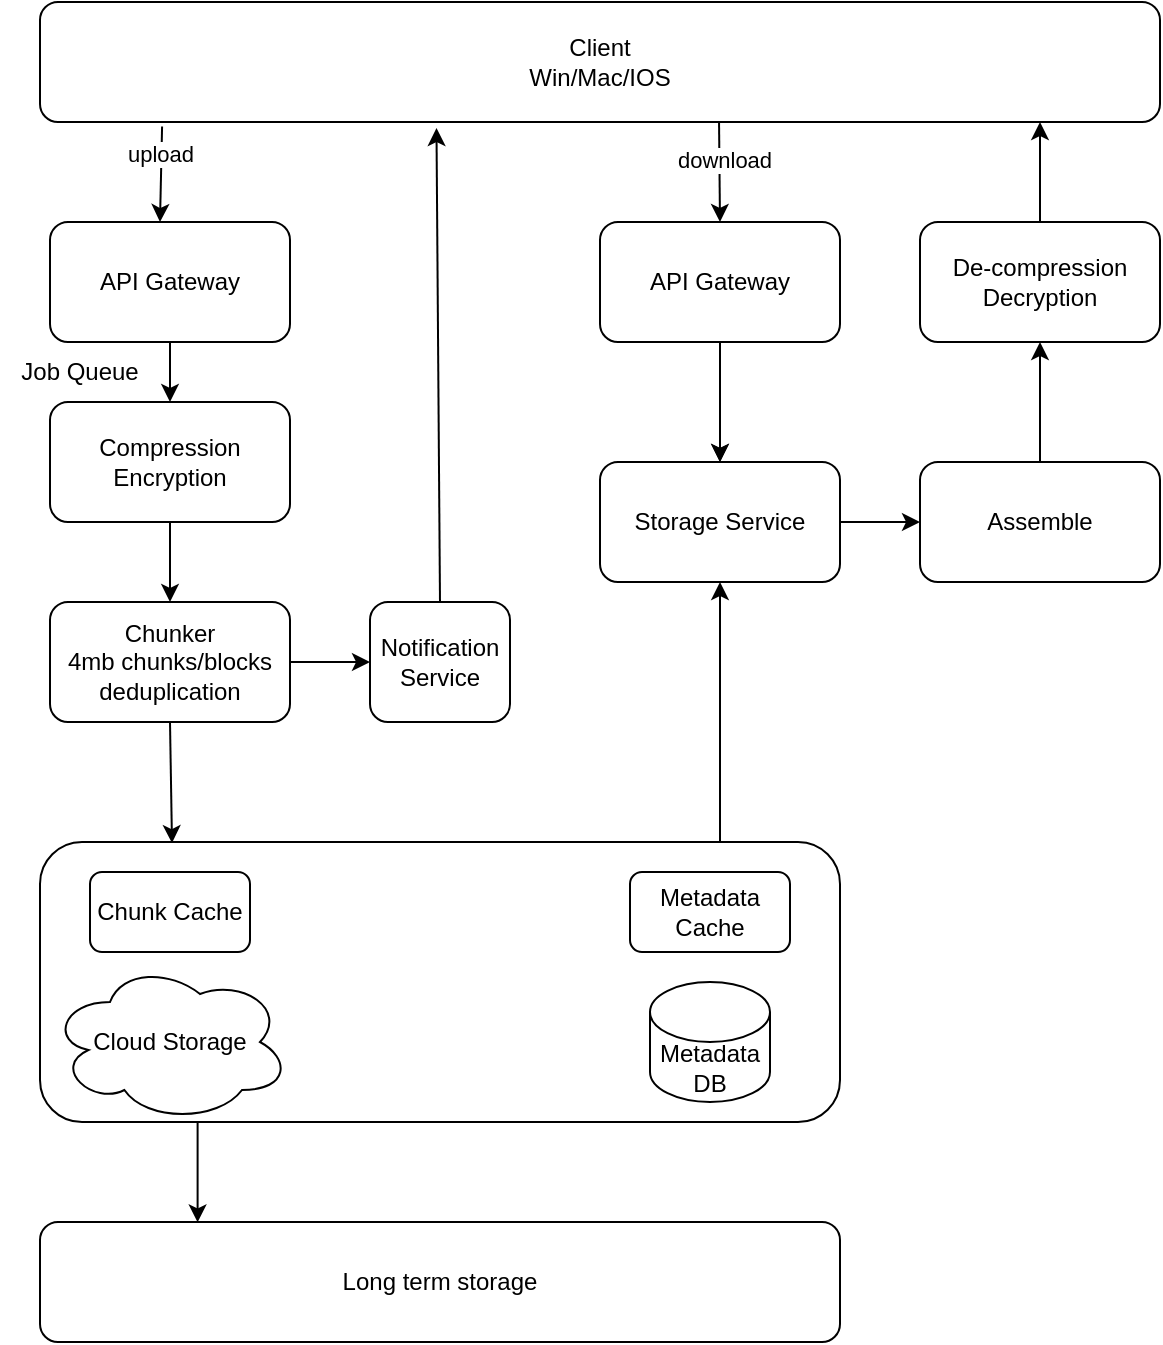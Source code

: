 <mxfile version="21.6.3" type="github">
  <diagram name="Page-1" id="MBPPT8XmERE-SGZNv0NV">
    <mxGraphModel dx="2266" dy="837" grid="1" gridSize="10" guides="1" tooltips="1" connect="1" arrows="1" fold="1" page="1" pageScale="1" pageWidth="850" pageHeight="1100" math="0" shadow="0">
      <root>
        <mxCell id="0" />
        <mxCell id="1" parent="0" />
        <mxCell id="wIf7DAMdGKU4eKdJtj5m-1" value="Client&lt;br&gt;Win/Mac/IOS" style="rounded=1;whiteSpace=wrap;html=1;" vertex="1" parent="1">
          <mxGeometry x="120" y="110" width="560" height="60" as="geometry" />
        </mxCell>
        <mxCell id="wIf7DAMdGKU4eKdJtj5m-3" value="" style="endArrow=classic;html=1;rounded=0;exitX=0.109;exitY=1.037;exitDx=0;exitDy=0;exitPerimeter=0;" edge="1" parent="1" source="wIf7DAMdGKU4eKdJtj5m-1">
          <mxGeometry width="50" height="50" relative="1" as="geometry">
            <mxPoint x="125" y="360" as="sourcePoint" />
            <mxPoint x="180" y="220" as="targetPoint" />
          </mxGeometry>
        </mxCell>
        <mxCell id="wIf7DAMdGKU4eKdJtj5m-31" value="upload" style="edgeLabel;html=1;align=center;verticalAlign=middle;resizable=0;points=[];" vertex="1" connectable="0" parent="wIf7DAMdGKU4eKdJtj5m-3">
          <mxGeometry x="-0.417" y="-1" relative="1" as="geometry">
            <mxPoint as="offset" />
          </mxGeometry>
        </mxCell>
        <mxCell id="wIf7DAMdGKU4eKdJtj5m-4" value="API Gateway" style="rounded=1;whiteSpace=wrap;html=1;" vertex="1" parent="1">
          <mxGeometry x="125" y="220" width="120" height="60" as="geometry" />
        </mxCell>
        <mxCell id="wIf7DAMdGKU4eKdJtj5m-5" value="Chunker&lt;br&gt;4mb chunks/blocks&lt;br&gt;deduplication" style="rounded=1;whiteSpace=wrap;html=1;" vertex="1" parent="1">
          <mxGeometry x="125" y="410" width="120" height="60" as="geometry" />
        </mxCell>
        <mxCell id="wIf7DAMdGKU4eKdJtj5m-6" value="" style="endArrow=classic;html=1;rounded=0;exitX=0.832;exitY=0.983;exitDx=0;exitDy=0;exitPerimeter=0;entryX=0.5;entryY=0;entryDx=0;entryDy=0;" edge="1" parent="1" target="wIf7DAMdGKU4eKdJtj5m-7">
          <mxGeometry width="50" height="50" relative="1" as="geometry">
            <mxPoint x="459.52" y="170.0" as="sourcePoint" />
            <mxPoint x="435" y="221.02" as="targetPoint" />
          </mxGeometry>
        </mxCell>
        <mxCell id="wIf7DAMdGKU4eKdJtj5m-32" value="download" style="edgeLabel;html=1;align=center;verticalAlign=middle;resizable=0;points=[];" vertex="1" connectable="0" parent="wIf7DAMdGKU4eKdJtj5m-6">
          <mxGeometry x="-0.239" y="2" relative="1" as="geometry">
            <mxPoint as="offset" />
          </mxGeometry>
        </mxCell>
        <mxCell id="wIf7DAMdGKU4eKdJtj5m-37" value="" style="edgeStyle=orthogonalEdgeStyle;rounded=0;orthogonalLoop=1;jettySize=auto;html=1;" edge="1" parent="1" source="wIf7DAMdGKU4eKdJtj5m-7" target="wIf7DAMdGKU4eKdJtj5m-29">
          <mxGeometry relative="1" as="geometry" />
        </mxCell>
        <mxCell id="wIf7DAMdGKU4eKdJtj5m-7" value="API Gateway" style="rounded=1;whiteSpace=wrap;html=1;" vertex="1" parent="1">
          <mxGeometry x="400" y="220.0" width="120" height="60" as="geometry" />
        </mxCell>
        <mxCell id="wIf7DAMdGKU4eKdJtj5m-8" value="Assemble" style="rounded=1;whiteSpace=wrap;html=1;" vertex="1" parent="1">
          <mxGeometry x="560" y="340" width="120" height="60" as="geometry" />
        </mxCell>
        <mxCell id="wIf7DAMdGKU4eKdJtj5m-10" value="" style="endArrow=classic;html=1;rounded=0;entryX=0.5;entryY=0;entryDx=0;entryDy=0;" edge="1" parent="1" target="wIf7DAMdGKU4eKdJtj5m-5">
          <mxGeometry width="50" height="50" relative="1" as="geometry">
            <mxPoint x="185" y="350" as="sourcePoint" />
            <mxPoint x="320" y="300" as="targetPoint" />
          </mxGeometry>
        </mxCell>
        <mxCell id="wIf7DAMdGKU4eKdJtj5m-15" value="" style="rounded=1;whiteSpace=wrap;html=1;" vertex="1" parent="1">
          <mxGeometry x="120" y="530" width="400" height="140" as="geometry" />
        </mxCell>
        <mxCell id="wIf7DAMdGKU4eKdJtj5m-11" value="Metadata DB" style="shape=cylinder3;whiteSpace=wrap;html=1;boundedLbl=1;backgroundOutline=1;size=15;" vertex="1" parent="1">
          <mxGeometry x="425" y="600" width="60" height="60" as="geometry" />
        </mxCell>
        <mxCell id="wIf7DAMdGKU4eKdJtj5m-12" value="Cloud Storage" style="ellipse;shape=cloud;whiteSpace=wrap;html=1;" vertex="1" parent="1">
          <mxGeometry x="125" y="590" width="120" height="80" as="geometry" />
        </mxCell>
        <mxCell id="wIf7DAMdGKU4eKdJtj5m-17" value="" style="endArrow=classic;html=1;rounded=0;exitX=0.5;exitY=1;exitDx=0;exitDy=0;entryX=0.165;entryY=0.004;entryDx=0;entryDy=0;entryPerimeter=0;" edge="1" parent="1" source="wIf7DAMdGKU4eKdJtj5m-5" target="wIf7DAMdGKU4eKdJtj5m-15">
          <mxGeometry width="50" height="50" relative="1" as="geometry">
            <mxPoint x="-10" y="500" as="sourcePoint" />
            <mxPoint x="40" y="450" as="targetPoint" />
          </mxGeometry>
        </mxCell>
        <mxCell id="wIf7DAMdGKU4eKdJtj5m-18" value="Long term storage" style="rounded=1;whiteSpace=wrap;html=1;" vertex="1" parent="1">
          <mxGeometry x="120" y="720" width="400" height="60" as="geometry" />
        </mxCell>
        <mxCell id="wIf7DAMdGKU4eKdJtj5m-19" value="" style="endArrow=classic;html=1;rounded=0;exitX=0.197;exitY=1.001;exitDx=0;exitDy=0;exitPerimeter=0;entryX=0.197;entryY=0.003;entryDx=0;entryDy=0;entryPerimeter=0;" edge="1" parent="1" source="wIf7DAMdGKU4eKdJtj5m-15" target="wIf7DAMdGKU4eKdJtj5m-18">
          <mxGeometry width="50" height="50" relative="1" as="geometry">
            <mxPoint x="160" y="690" as="sourcePoint" />
            <mxPoint x="199" y="690" as="targetPoint" />
          </mxGeometry>
        </mxCell>
        <mxCell id="wIf7DAMdGKU4eKdJtj5m-20" value="Notification Service" style="rounded=1;whiteSpace=wrap;html=1;" vertex="1" parent="1">
          <mxGeometry x="285" y="410" width="70" height="60" as="geometry" />
        </mxCell>
        <mxCell id="wIf7DAMdGKU4eKdJtj5m-21" value="" style="endArrow=classic;html=1;rounded=0;exitX=1;exitY=0.5;exitDx=0;exitDy=0;entryX=0;entryY=0.5;entryDx=0;entryDy=0;" edge="1" parent="1" source="wIf7DAMdGKU4eKdJtj5m-5" target="wIf7DAMdGKU4eKdJtj5m-20">
          <mxGeometry width="50" height="50" relative="1" as="geometry">
            <mxPoint x="310" y="360" as="sourcePoint" />
            <mxPoint x="360" y="310" as="targetPoint" />
          </mxGeometry>
        </mxCell>
        <mxCell id="wIf7DAMdGKU4eKdJtj5m-24" value="Compression&lt;br&gt;Encryption" style="rounded=1;whiteSpace=wrap;html=1;" vertex="1" parent="1">
          <mxGeometry x="125" y="310" width="120" height="60" as="geometry" />
        </mxCell>
        <mxCell id="wIf7DAMdGKU4eKdJtj5m-25" value="" style="endArrow=classic;html=1;rounded=0;exitX=0.5;exitY=1;exitDx=0;exitDy=0;entryX=0.5;entryY=0;entryDx=0;entryDy=0;" edge="1" parent="1" source="wIf7DAMdGKU4eKdJtj5m-4" target="wIf7DAMdGKU4eKdJtj5m-24">
          <mxGeometry width="50" height="50" relative="1" as="geometry">
            <mxPoint x="260" y="290" as="sourcePoint" />
            <mxPoint x="310" y="240" as="targetPoint" />
          </mxGeometry>
        </mxCell>
        <mxCell id="wIf7DAMdGKU4eKdJtj5m-27" value="De-compression&lt;br&gt;Decryption" style="rounded=1;whiteSpace=wrap;html=1;" vertex="1" parent="1">
          <mxGeometry x="560" y="220" width="120" height="60" as="geometry" />
        </mxCell>
        <mxCell id="wIf7DAMdGKU4eKdJtj5m-28" value="" style="endArrow=classic;html=1;rounded=0;entryX=0.5;entryY=0;entryDx=0;entryDy=0;" edge="1" parent="1" target="wIf7DAMdGKU4eKdJtj5m-29">
          <mxGeometry width="50" height="50" relative="1" as="geometry">
            <mxPoint x="460" y="300" as="sourcePoint" />
            <mxPoint x="463" y="410" as="targetPoint" />
          </mxGeometry>
        </mxCell>
        <mxCell id="wIf7DAMdGKU4eKdJtj5m-29" value="Storage Service" style="rounded=1;whiteSpace=wrap;html=1;" vertex="1" parent="1">
          <mxGeometry x="400" y="340" width="120" height="60" as="geometry" />
        </mxCell>
        <mxCell id="wIf7DAMdGKU4eKdJtj5m-30" value="" style="endArrow=classic;html=1;rounded=0;entryX=0.354;entryY=1.05;entryDx=0;entryDy=0;exitX=0.5;exitY=0;exitDx=0;exitDy=0;entryPerimeter=0;" edge="1" parent="1" source="wIf7DAMdGKU4eKdJtj5m-20" target="wIf7DAMdGKU4eKdJtj5m-1">
          <mxGeometry width="50" height="50" relative="1" as="geometry">
            <mxPoint x="310" y="350" as="sourcePoint" />
            <mxPoint x="360" y="300" as="targetPoint" />
          </mxGeometry>
        </mxCell>
        <mxCell id="wIf7DAMdGKU4eKdJtj5m-33" value="" style="endArrow=classic;html=1;rounded=0;entryX=0.5;entryY=1;entryDx=0;entryDy=0;" edge="1" parent="1" target="wIf7DAMdGKU4eKdJtj5m-29">
          <mxGeometry width="50" height="50" relative="1" as="geometry">
            <mxPoint x="460" y="530" as="sourcePoint" />
            <mxPoint x="620" y="490" as="targetPoint" />
          </mxGeometry>
        </mxCell>
        <mxCell id="wIf7DAMdGKU4eKdJtj5m-34" value="" style="endArrow=classic;html=1;rounded=0;exitX=1;exitY=0.5;exitDx=0;exitDy=0;entryX=0;entryY=0.5;entryDx=0;entryDy=0;" edge="1" parent="1" source="wIf7DAMdGKU4eKdJtj5m-29" target="wIf7DAMdGKU4eKdJtj5m-8">
          <mxGeometry width="50" height="50" relative="1" as="geometry">
            <mxPoint x="680" y="550" as="sourcePoint" />
            <mxPoint x="730" y="500" as="targetPoint" />
          </mxGeometry>
        </mxCell>
        <mxCell id="wIf7DAMdGKU4eKdJtj5m-35" value="" style="endArrow=classic;html=1;rounded=0;exitX=0.5;exitY=0;exitDx=0;exitDy=0;entryX=0.5;entryY=1;entryDx=0;entryDy=0;" edge="1" parent="1" source="wIf7DAMdGKU4eKdJtj5m-8" target="wIf7DAMdGKU4eKdJtj5m-27">
          <mxGeometry width="50" height="50" relative="1" as="geometry">
            <mxPoint x="760" y="390" as="sourcePoint" />
            <mxPoint x="810" y="340" as="targetPoint" />
          </mxGeometry>
        </mxCell>
        <mxCell id="wIf7DAMdGKU4eKdJtj5m-36" value="" style="endArrow=classic;html=1;rounded=0;exitX=0.5;exitY=0;exitDx=0;exitDy=0;" edge="1" parent="1" source="wIf7DAMdGKU4eKdJtj5m-27">
          <mxGeometry width="50" height="50" relative="1" as="geometry">
            <mxPoint x="620" y="250" as="sourcePoint" />
            <mxPoint x="620" y="170" as="targetPoint" />
          </mxGeometry>
        </mxCell>
        <mxCell id="wIf7DAMdGKU4eKdJtj5m-38" value="Metadata Cache" style="rounded=1;whiteSpace=wrap;html=1;" vertex="1" parent="1">
          <mxGeometry x="415" y="545" width="80" height="40" as="geometry" />
        </mxCell>
        <mxCell id="wIf7DAMdGKU4eKdJtj5m-39" value="Chunk Cache" style="rounded=1;whiteSpace=wrap;html=1;" vertex="1" parent="1">
          <mxGeometry x="145" y="545" width="80" height="40" as="geometry" />
        </mxCell>
        <mxCell id="wIf7DAMdGKU4eKdJtj5m-41" value="Job Queue" style="text;html=1;strokeColor=none;fillColor=none;align=center;verticalAlign=middle;whiteSpace=wrap;rounded=0;" vertex="1" parent="1">
          <mxGeometry x="100" y="280" width="80" height="30" as="geometry" />
        </mxCell>
      </root>
    </mxGraphModel>
  </diagram>
</mxfile>
